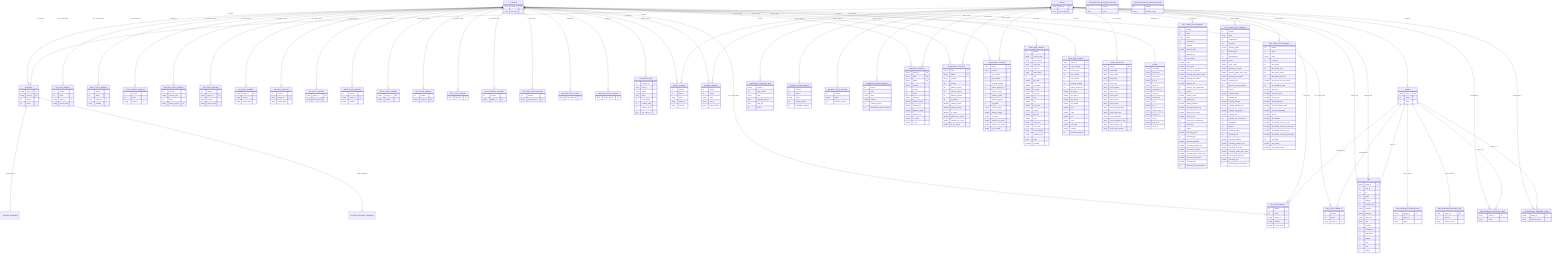 erDiagram
    %% CORE ENTITIES
    PLAYERS ||--o{ ROSTERS : on_roster
    PLAYERS ||--o{ QB_STATS_WEEKLY : has_weekly_stats
    PLAYERS ||--o{ RB_STATS_WEEKLY : has_weekly_stats
    PLAYERS ||--o{ WRTE_STATS_WEEKLY : has_weekly_stats
    PLAYERS ||--o{ DEF_STATS_WEEKLY : has_weekly_stats
    PLAYERS ||--o{ STATS_SPECIAL_WEEKLY : has_special_stats
    PLAYERS ||--o{ NEXTGEN_STATS_WEEKLY : tracked_by
    PLAYERS ||--o{ QB_STATS_SEASON : has_season_stats
    PLAYERS ||--o{ QB_STATS_CAREER : has_career_stats
    PLAYERS ||--o{ RB_STATS_SEASON : has_season_stats
    PLAYERS ||--o{ RB_STATS_CAREER : has_career_stats
    PLAYERS ||--o{ WRTE_STATS_SEASON : has_season_stats
    PLAYERS ||--o{ WRTE_STATS_CAREER : has_career_stats
    PLAYERS ||--o{ DEF_STATS_SEASON : has_season_stats
    PLAYERS ||--o{ DEF_STATS_CAREER : has_career_stats
    PLAYERS ||--o{ STATS_SPECIAL_SEASON : has_special_stats
    PLAYERS ||--o{ NEXTGEN_STATS_SEASON : tracked_by
    PLAYERS ||--o{ NEXTGEN_STATS_POST : tracked_by
    PLAYERS ||--o{ NEXTGEN_STATS_CAREER : tracked_by
    PLAYERS ||--o{ CONTRACTS_QB : signed_contract
    PLAYERS ||--o{ DEPTH_CHARTS : assigned_to
    PLAYERS ||--o{ INJURIES_WEEKLY : injured_in
    TEAMS ||--o{ ROSTERS : has_player
    TEAMS ||--o{ GAMES : played_at
    TEAMS ||--o{ QB_STATS_WEEKLY : team_stats
    TEAMS ||--o{ INJURIES_WEEKLY : reports_injury
    TEAMS ||--o{ PARTICIPATION_OFFENSE_GAME : participated_in
    TEAMS ||--o{ PARTICIPATION_DEFENSE_GAME : participated_in
    TEAMS ||--o{ DEPTH_CHARTS : manages
    TEAMS ||--o{ CONTRACTS_POSITION_CAP : spends
    TEAMS ||--o{ PBP : offense_pbp
    TEAMS ||--o{ PBP : defense_pbp
    TEAMS ||--o{ INJURIES_TEAM_WEEKLY : weekly_injuries
    TEAMS ||--o{ INJURIES_TEAM_SEASON : season_injuries
    TEAMS ||--o{ INJURIES_POSITION_WEEKLY : position_injuries
    GAMES ||--o{ PBP : has_play
    GAMES ||--o{ PARTICIPATION_OFFENSE_PBP : tracks_offense
    GAMES ||--o{ PARTICIPATION_DEFENSE_PBP : tracks_defense
    GAMES ||--o{ QB_STATS_WEEKLY : summarized_in
    GAMES ||--o{ DEF_STATS_WEEKLY : summarized_in
    GAMES ||--o{ PARTICIPATION_OFFENSE_GAME : rolled_up_to
    GAMES ||--o{ PARTICIPATION_DEFENSE_GAME : rolled_up_to
    ROSTERS ||--|| ROSTER_SUMMARY : summarized_to
    ROSTERS ||--|| ROSTER_POSITION_SUMMARY : position_summary
    PLAYERS ||--o{ SNAPCOUNT_WEEKLY : records_snaps
    PLAYERS ||--o{ SNAPCOUNT_SEASON : records_snaps
    PLAYERS ||--o{ SNAPCOUNT_CAREER : records_snaps
    PLAYERS ||--o{ ESPN_QBR_SEASON : has_qbr
    PLAYERS ||--o{ ESPN_QBR_CAREER : has_qbr
    TEAMS ||--o{ SNAPCOUNT_WEEKLY : team_snaps
    TEAMS ||--o{ SNAPCOUNT_SEASON : team_snaps
    TEAMS ||--o{ SNAPCOUNT_CAREER : team_snaps
    TEAMS ||--o{ TEAM_METADATA : has_metadata
    PLAYERS ||--|| ID_MAP : identified_by

    %% NEW TEAM OFF/DEF TABLE RELATIONSHIPS
    TEAMS ||--o{ OFF_TEAM_STATS_WEEKLY : team_offense
    TEAMS ||--o{ OFF_TEAM_STATS_SEASON : team_offense
    TEAMS ||--o{ DEF_TEAM_STATS_WEEKLY : team_defense

    %% ENTITIES
    PLAYERS {
      string player_id PK
      string full_name
    }
    TEAMS {
      string team_id PK
      string team_name
    }
    GAMES {
      string game_id PK
      int season
      int week
    }
    ROSTERS {
      string player_id FK
      string team_id FK
      int season
      int week
    }
    QB_STATS_WEEKLY {
      int season
      int week
      string player_id FK
      string position
      string recent_team
    }
    RB_STATS_WEEKLY {
      int season
      int week
      string player_id FK
      string recent_team
    }
    WRTE_STATS_WEEKLY {
      int season
      int week
      string player_id FK
      string position
    }
    DEF_STATS_WEEKLY {
      int season
      int week
      string player_id FK
    }
    STATS_SPECIAL_WEEKLY {
      int season
      int week
      string player_id FK
    }
    NEXTGEN_STATS_WEEKLY {
      int season
      string season_type
      int week
      string player_gsis_id FK
    }
    QB_STATS_SEASON {
      int season
      string player_id FK
      string position
      string recent_team
    }
    RB_STATS_SEASON {
      int season
      string player_id FK
      string recent_team
    }
    WRTE_STATS_SEASON {
      int season
      string player_id FK
      string position
    }
    DEF_STATS_SEASON {
      int season
      string player_id FK
    }
    STATS_SPECIAL_SEASON {
      int season
      string player_id FK
    }
    QB_STATS_CAREER {
      string player_id PK
      string position
      string recent_team
    }
    RB_STATS_CAREER {
      string player_id PK
      string recent_team
    }
    WRTE_STATS_CAREER {
      string player_id PK
      string position
    }
    DEF_STATS_CAREER {
      string player_id PK
    }
    NEXTGEN_STATS_SEASON {
      int season
      string player_gsis_id FK
    }
    NEXTGEN_STATS_POST {
      string player_gsis_id FK
    }
    NEXTGEN_STATS_CAREER {
      string player_gsis_id PK
    }

    PARTICIPATION_OFFENSE_PBP {
      string game_id FK
      int play_id
      string team
    }
    PARTICIPATION_DEFENSE_PBP {
      string game_id FK
      int play_id
      string defense_team
    }
    PARTICIPATION_OFFENSE_GAME {
      string game_id FK
      string team
    }
    PARTICIPATION_DEFENSE_GAME {
      string game_id FK
      string defense_team
    }
    PARTICIPATION_OFFENSE_SEASON {
      int season
      string team
    }
    PARTICIPATION_DEFENSE_SEASON {
      int season
      string defense_team
    }
    DEPTH_CHARTS {
      int season
      int week
      string team
      string player_id
      string position
    }
    INJURIES_WEEKLY {
      int season
      int week
      string team
      string gsis_id
      string report_status
    }
    INJURIES_TEAM_WEEKLY {
      int season
      int week
      string team
      int weekly_injuries
      int cumulative_injuries
    }
    INJURIES_TEAM_SEASON {
      int season
      string team
      int season_injuries
    }
    INJURIES_POSITION_WEEKLY {
      int season
      int week
      string team
      string position
      int position_injuries
      int cumulative_position_injuries
    }
    CONTRACTS_QB {
      int contract_id PK
      string gsis_id
      string player
      string team
      int year_signed
      int contract_start
      int contract_end
      float apy_cap_pct
    }
    CONTRACTS_POSITION_CAP {
      string position
      int year_signed
      string team
      float avg_apy_cap_pct
      float total_apy
      int count
    }
    PBP {
      string game_id FK
      int play_id
      int qtr
      int down
      int ydstogo
      int yardline_100
      string posteam
      string defteam
      string play_type
      float epa
      int success
      int touchdown
      int interception
      int penalty
      int pass
      int rush
      int special
    }
    TEAM_METADATA {
      string team_id PK
      string team_abbr
      string team_name
      string team_nick
      string team_conf
      string team_division
      string team_color
      string team_color2
      string team_color3
      string team_color4
      string team_logo_wikipedia
      string team_logo_espn
      string team_wordmark
      string team_conference_logo
      string team_league_logo
      string team_logo_squared
    }

    ID_MAP {
      string full_name
      string first_name
      string last_name
      string gsis_id
      string espn_id
      string sportradar_id
      string yahoo_id
      string rotowire_id
      string pff_id
      string pfr_id
      string fantasy_data_id
      string sleeper_id
      string esb_id
      string gsis_it_id
      string smart_id
    }

    SNAPCOUNT_WEEKLY {
      string game_id FK
      string team FK
      string player FK
      string position
      int season
      int week
      string opponent
      double offense_snaps
      double offense_pct
      double defense_snaps
      double defense_pct
      double st_snaps
      double st_pct
    }

    SNAPCOUNT_SEASON {
      string team FK
      string player FK
      string position
      int season
      int games_played
      int offense_games
      int defense_games
      int st_games
      double offense_snaps
      double defense_snaps
      double st_snaps
      double offense_pct_mean
      double defense_pct_mean
      double st_pct_mean
    }

    SNAPCOUNT_CAREER {
      string player FK
      string position
      int first_season
      int last_season
      int seasons_played
      int teams_played_for
      int games_played
      int offense_games
      int defense_games
      int st_games
      double offense_snaps
      double defense_snaps
      double st_snaps
      double offense_pct_mean
      double defense_pct_mean
      double st_pct_mean
    }

    ESPN_QBR_SEASON {
      int season
      string season_type
      string game_week
      string team_abb
      string player_id FK
      string name_short
      int rank
      double qbr_total
      double pts_added
      double qb_plays
      double epa_total
      double pass
      double run
      double exp_sack
      double penalty
      double qbr_raw
      double sack
      string name_first
      string name_last
      string name_display
      string headshot_href
      string team
      boolean qualified
    }

    ESPN_QBR_CAREER {
      string player_id FK
      string name_display
      string season_type
      int first_season
      int last_season
      int seasons_played
      int teams_played_for
      double qb_plays
      double qbr_total_w
      double qbr_raw_w
      double pts_added
      double epa
      double pass
      double run
      double sack
      double exp_sack
      double penalty
      int qualified_seasons
    }

    %% NEW ENTITIES: TEAM-LEVEL OFFENSE/DEFENSE

    OFF_TEAM_STATS_WEEKLY {
      int season
      int week
      string team
      int completions
      int attempts
      double passing_yards
      int passing_tds
      int interceptions
      double sacks
      double sack_yards
      double passing_air_yards
      double passing_yards_after_catch
      double passing_first_downs
      double passing_epa
      int passing_2pt_conversions
      int carries
      double rushing_yards
      int rushing_tds
      double rushing_fumbles
      double rushing_fumbles_lost
      double rushing_first_downs
      double rushing_epa
      int rushing_2pt_conversions
      int receptions
      int targets
      double receiving_yards
      int receiving_tds
      double receiving_fumbles
      double receiving_fumbles_lost
      double receiving_air_yards
      double receiving_yards_after_catch
      double receiving_first_downs
      double receiving_epa
      int receiving_2pt_conversions
    }

    OFF_TEAM_STATS_SEASON {
      int season
      string team
      int completions
      int attempts
      double passing_yards
      int passing_tds
      int interceptions
      double sacks
      double sack_yards
      double passing_air_yards
      double passing_yards_after_catch
      double passing_first_downs
      double passing_epa
      int passing_2pt_conversions
      int carries
      double rushing_yards
      int rushing_tds
      double rushing_fumbles
      double rushing_fumbles_lost
      double rushing_first_downs
      double rushing_epa
      int rushing_2pt_conversions
      int receptions
      int targets
      double receiving_yards
      int receiving_tds
      double receiving_fumbles
      double receiving_fumbles_lost
      double receiving_air_yards
      double receiving_yards_after_catch
      double receiving_first_downs
      double receiving_epa
      int receiving_2pt_conversions
    }

    DEF_TEAM_STATS_WEEKLY {
      int season
      int week
      string team
      int n_players
      int def_tackles
      int def_tackles_solo
      int def_tackle_assists
      int def_tackles_for_loss
      double def_tackles_for_loss_yards
      int def_fumbles_forced
      double def_sacks
      double def_sack_yards
      double def_qb_hits
      double def_interceptions
      double def_interception_yards
      double def_pass_defended
      double def_tds
      double def_fumbles
      double def_fumble_recovery_own
      double def_fumble_recovery_yards_own
      double def_fumble_recovery_opp
      double def_fumble_recovery_yards_opp
      int def_safety
      double def_penalty
      double def_penalty_yards
    }